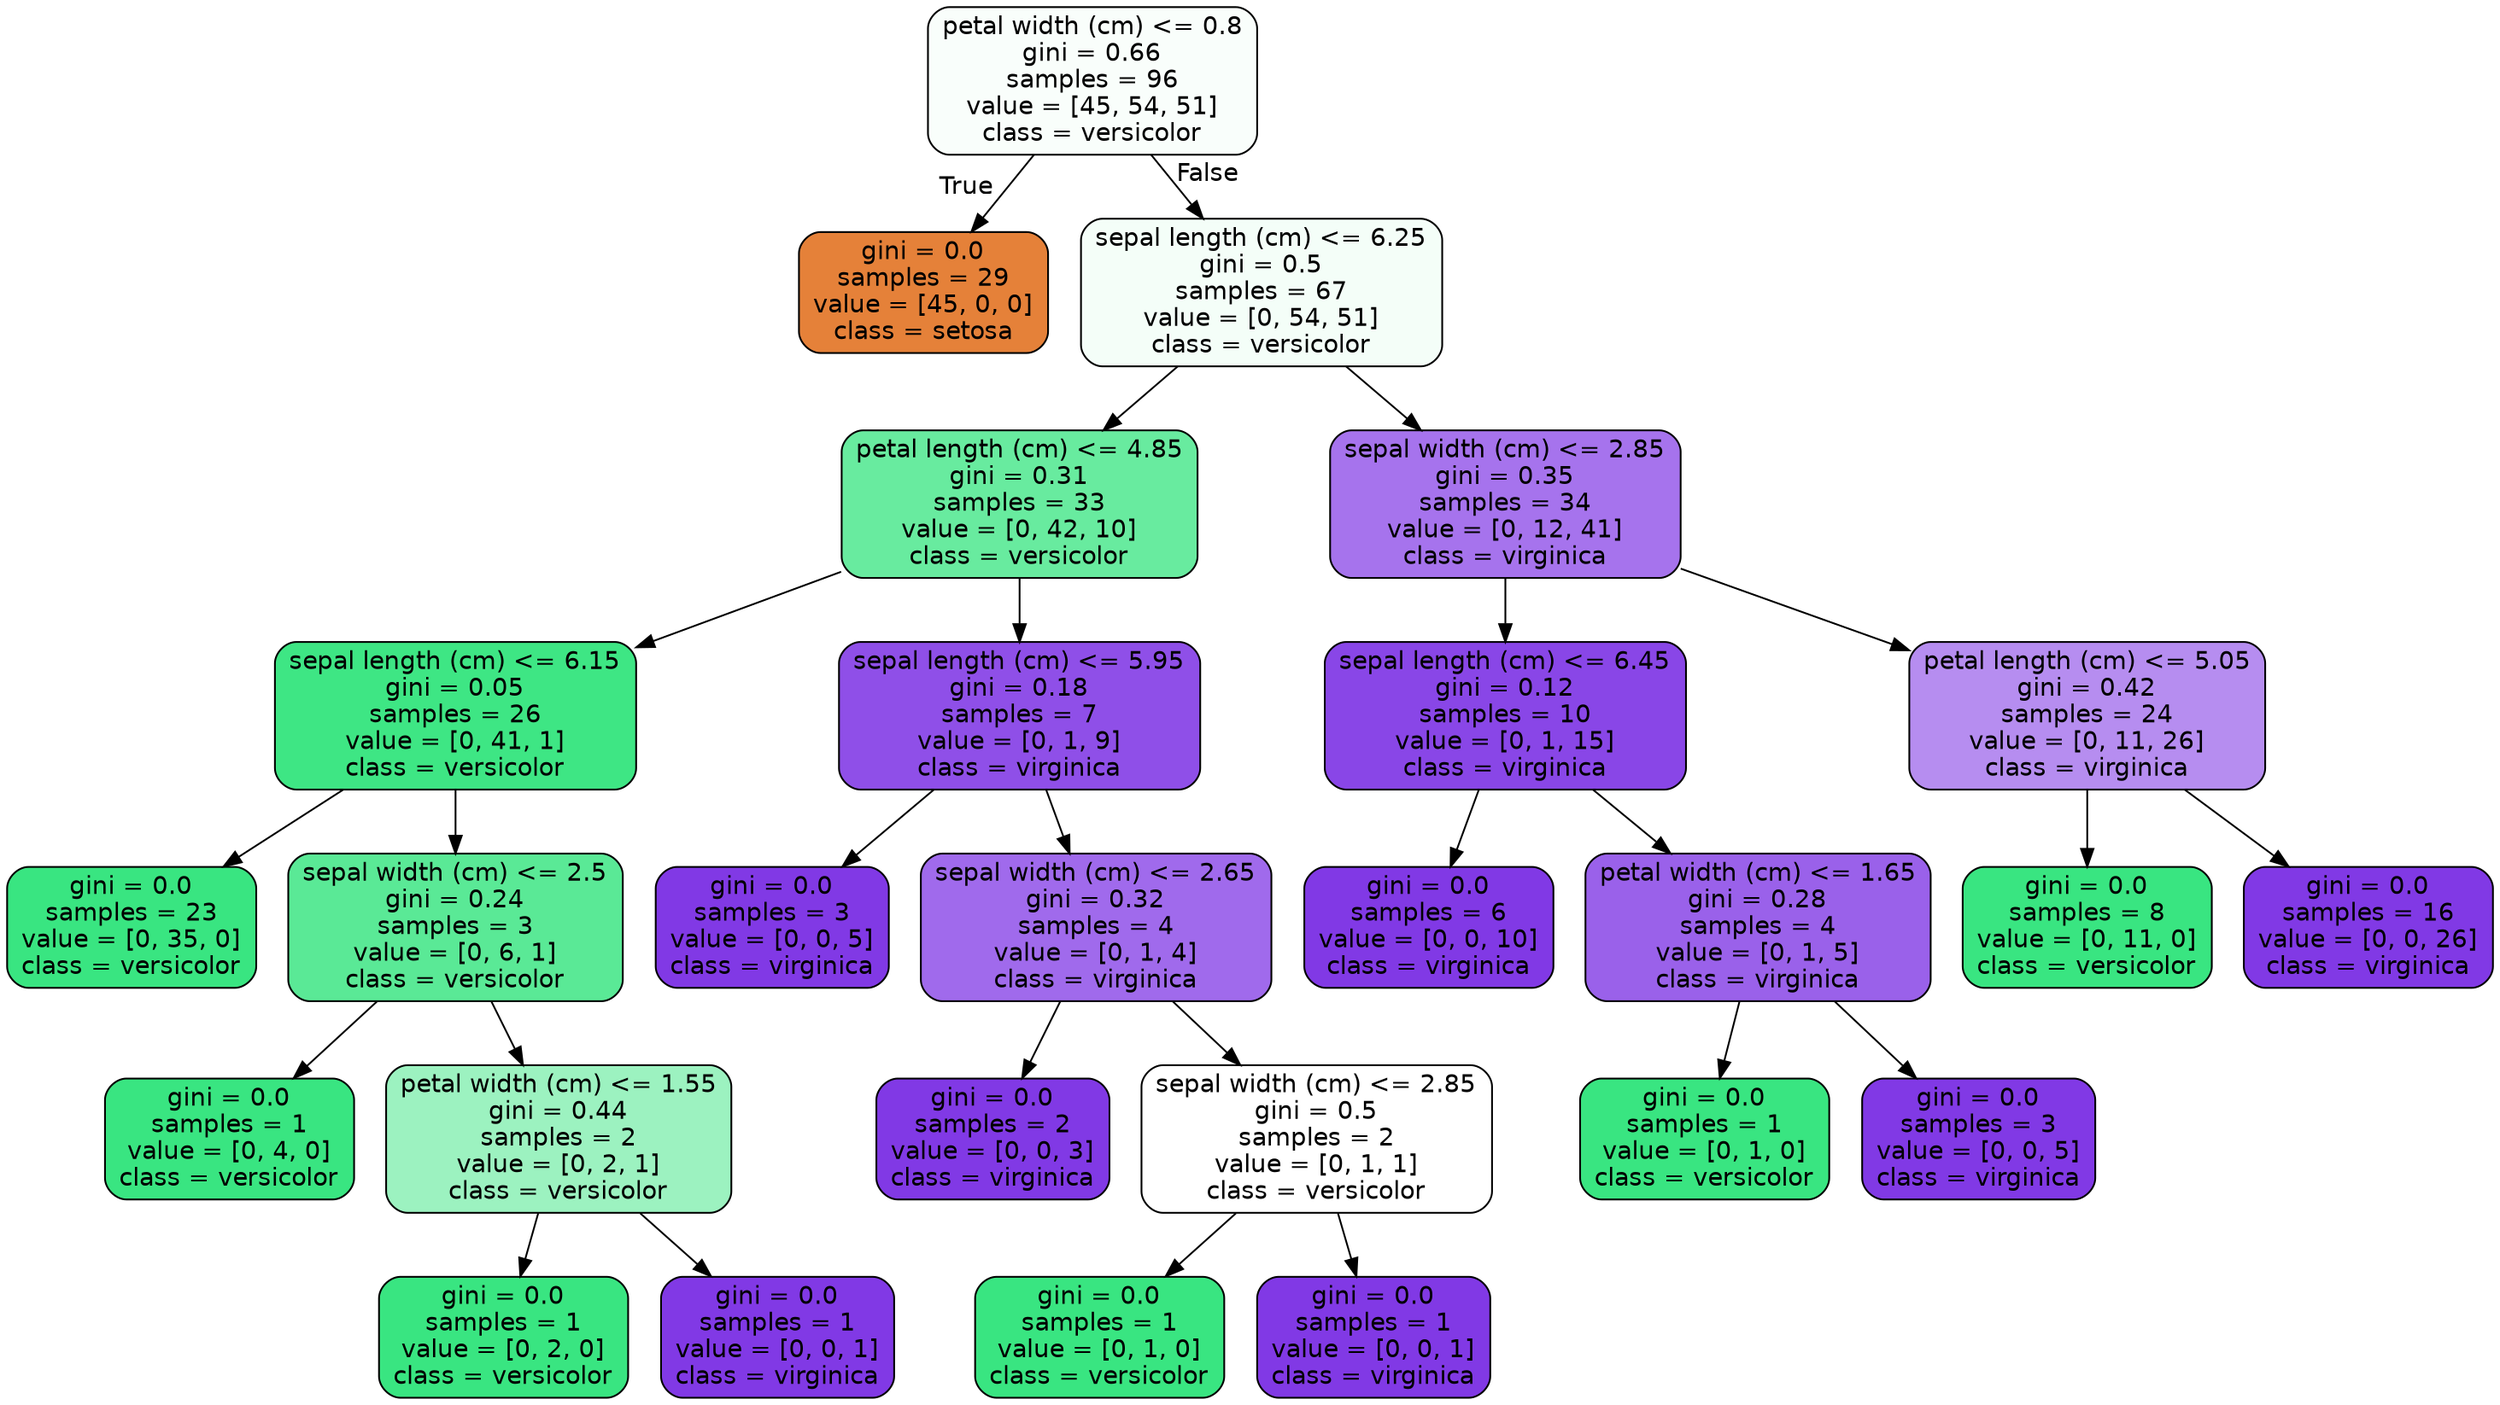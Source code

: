 digraph Tree {
node [shape=box, style="filled, rounded", color="black", fontname=helvetica] ;
edge [fontname=helvetica] ;
0 [label="petal width (cm) <= 0.8\ngini = 0.66\nsamples = 96\nvalue = [45, 54, 51]\nclass = versicolor", fillcolor="#f9fefb"] ;
1 [label="gini = 0.0\nsamples = 29\nvalue = [45, 0, 0]\nclass = setosa", fillcolor="#e58139"] ;
0 -> 1 [labeldistance=2.5, labelangle=45, headlabel="True"] ;
2 [label="sepal length (cm) <= 6.25\ngini = 0.5\nsamples = 67\nvalue = [0, 54, 51]\nclass = versicolor", fillcolor="#f4fef8"] ;
0 -> 2 [labeldistance=2.5, labelangle=-45, headlabel="False"] ;
3 [label="petal length (cm) <= 4.85\ngini = 0.31\nsamples = 33\nvalue = [0, 42, 10]\nclass = versicolor", fillcolor="#68eb9f"] ;
2 -> 3 ;
4 [label="sepal length (cm) <= 6.15\ngini = 0.05\nsamples = 26\nvalue = [0, 41, 1]\nclass = versicolor", fillcolor="#3ee684"] ;
3 -> 4 ;
5 [label="gini = 0.0\nsamples = 23\nvalue = [0, 35, 0]\nclass = versicolor", fillcolor="#39e581"] ;
4 -> 5 ;
6 [label="sepal width (cm) <= 2.5\ngini = 0.24\nsamples = 3\nvalue = [0, 6, 1]\nclass = versicolor", fillcolor="#5ae996"] ;
4 -> 6 ;
7 [label="gini = 0.0\nsamples = 1\nvalue = [0, 4, 0]\nclass = versicolor", fillcolor="#39e581"] ;
6 -> 7 ;
8 [label="petal width (cm) <= 1.55\ngini = 0.44\nsamples = 2\nvalue = [0, 2, 1]\nclass = versicolor", fillcolor="#9cf2c0"] ;
6 -> 8 ;
9 [label="gini = 0.0\nsamples = 1\nvalue = [0, 2, 0]\nclass = versicolor", fillcolor="#39e581"] ;
8 -> 9 ;
10 [label="gini = 0.0\nsamples = 1\nvalue = [0, 0, 1]\nclass = virginica", fillcolor="#8139e5"] ;
8 -> 10 ;
11 [label="sepal length (cm) <= 5.95\ngini = 0.18\nsamples = 7\nvalue = [0, 1, 9]\nclass = virginica", fillcolor="#8f4fe8"] ;
3 -> 11 ;
12 [label="gini = 0.0\nsamples = 3\nvalue = [0, 0, 5]\nclass = virginica", fillcolor="#8139e5"] ;
11 -> 12 ;
13 [label="sepal width (cm) <= 2.65\ngini = 0.32\nsamples = 4\nvalue = [0, 1, 4]\nclass = virginica", fillcolor="#a06aec"] ;
11 -> 13 ;
14 [label="gini = 0.0\nsamples = 2\nvalue = [0, 0, 3]\nclass = virginica", fillcolor="#8139e5"] ;
13 -> 14 ;
15 [label="sepal width (cm) <= 2.85\ngini = 0.5\nsamples = 2\nvalue = [0, 1, 1]\nclass = versicolor", fillcolor="#ffffff"] ;
13 -> 15 ;
16 [label="gini = 0.0\nsamples = 1\nvalue = [0, 1, 0]\nclass = versicolor", fillcolor="#39e581"] ;
15 -> 16 ;
17 [label="gini = 0.0\nsamples = 1\nvalue = [0, 0, 1]\nclass = virginica", fillcolor="#8139e5"] ;
15 -> 17 ;
18 [label="sepal width (cm) <= 2.85\ngini = 0.35\nsamples = 34\nvalue = [0, 12, 41]\nclass = virginica", fillcolor="#a673ed"] ;
2 -> 18 ;
19 [label="sepal length (cm) <= 6.45\ngini = 0.12\nsamples = 10\nvalue = [0, 1, 15]\nclass = virginica", fillcolor="#8946e7"] ;
18 -> 19 ;
20 [label="gini = 0.0\nsamples = 6\nvalue = [0, 0, 10]\nclass = virginica", fillcolor="#8139e5"] ;
19 -> 20 ;
21 [label="petal width (cm) <= 1.65\ngini = 0.28\nsamples = 4\nvalue = [0, 1, 5]\nclass = virginica", fillcolor="#9a61ea"] ;
19 -> 21 ;
22 [label="gini = 0.0\nsamples = 1\nvalue = [0, 1, 0]\nclass = versicolor", fillcolor="#39e581"] ;
21 -> 22 ;
23 [label="gini = 0.0\nsamples = 3\nvalue = [0, 0, 5]\nclass = virginica", fillcolor="#8139e5"] ;
21 -> 23 ;
24 [label="petal length (cm) <= 5.05\ngini = 0.42\nsamples = 24\nvalue = [0, 11, 26]\nclass = virginica", fillcolor="#b68df0"] ;
18 -> 24 ;
25 [label="gini = 0.0\nsamples = 8\nvalue = [0, 11, 0]\nclass = versicolor", fillcolor="#39e581"] ;
24 -> 25 ;
26 [label="gini = 0.0\nsamples = 16\nvalue = [0, 0, 26]\nclass = virginica", fillcolor="#8139e5"] ;
24 -> 26 ;
}